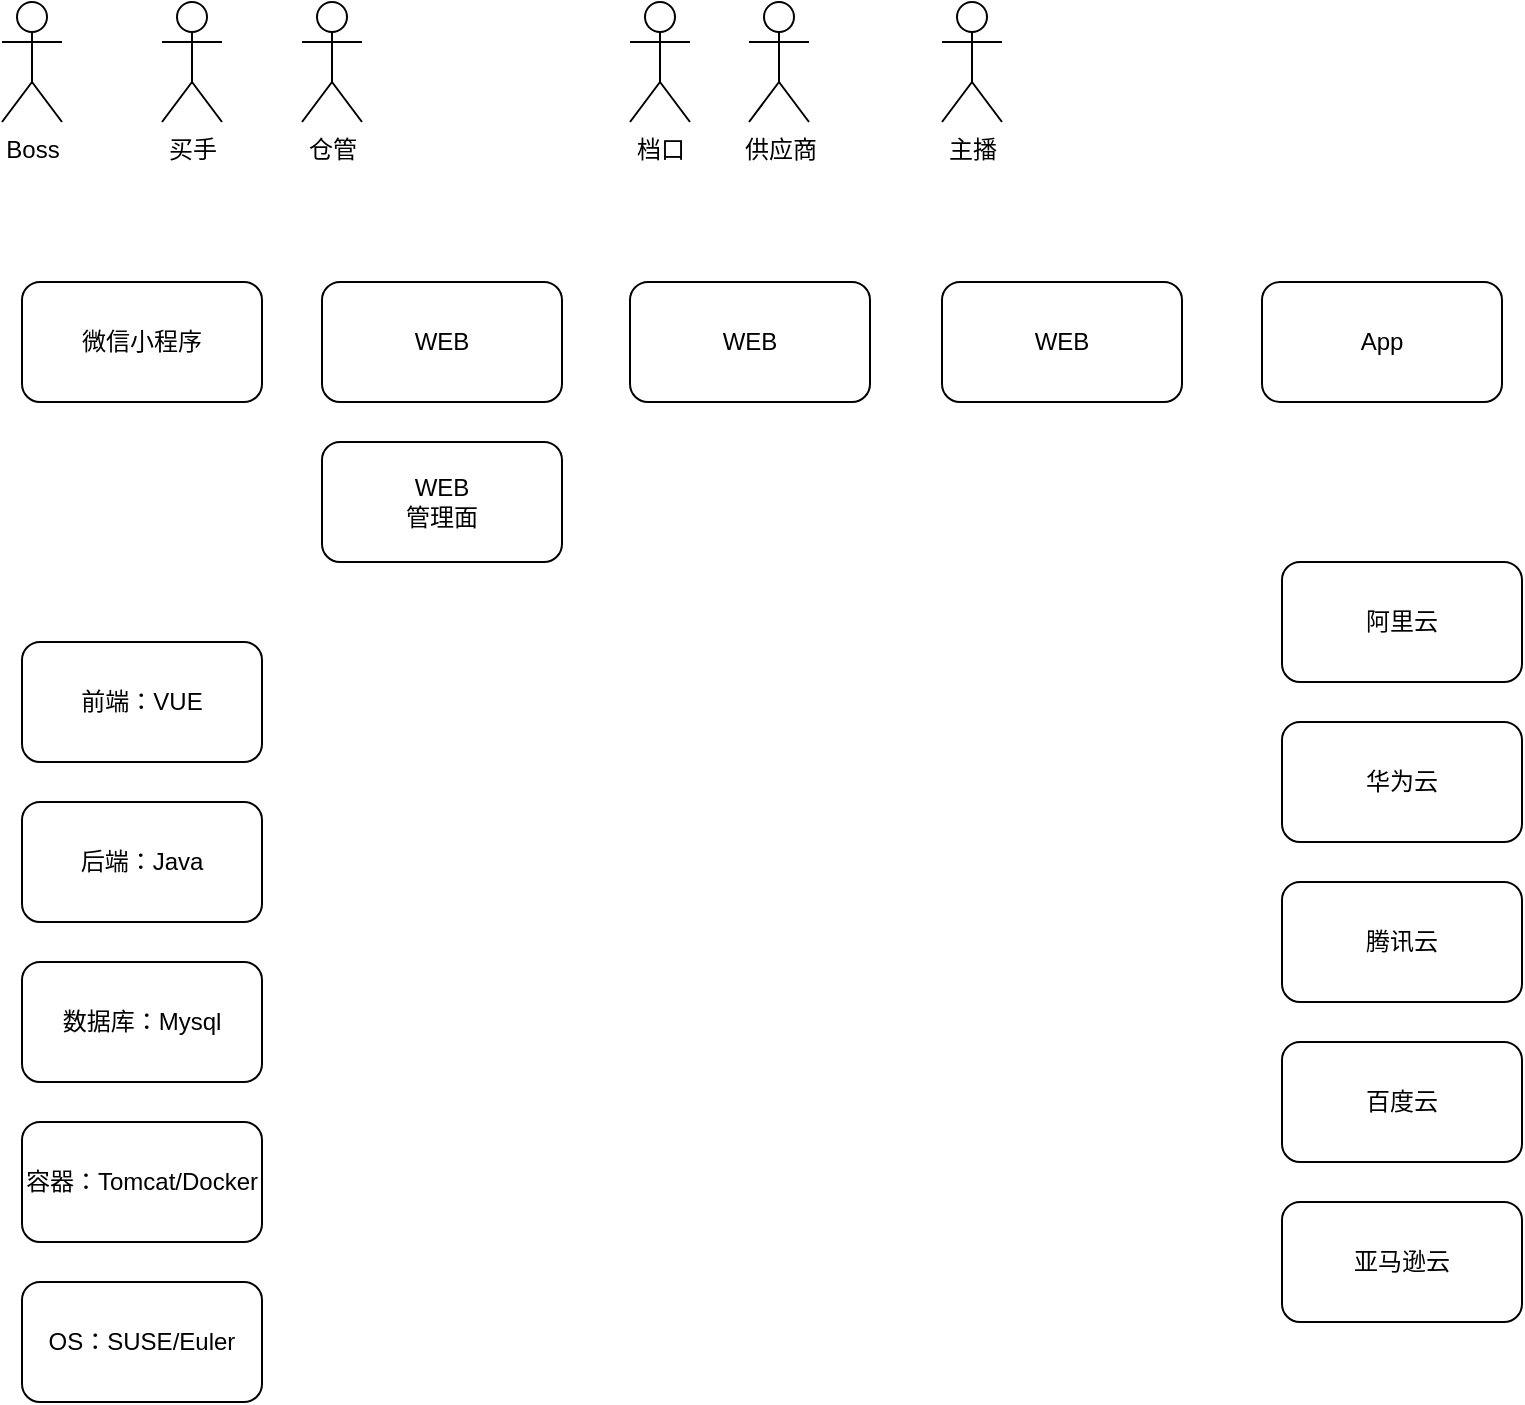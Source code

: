 <mxfile version="28.2.1">
  <diagram name="第 1 页" id="PiuZnUBMIlCAJUj6DZ2k">
    <mxGraphModel dx="1544" dy="886" grid="1" gridSize="10" guides="1" tooltips="1" connect="1" arrows="1" fold="1" page="1" pageScale="1" pageWidth="827" pageHeight="1169" math="0" shadow="0">
      <root>
        <mxCell id="0" />
        <mxCell id="1" parent="0" />
        <mxCell id="vunjSk0Zx1UJAOZizzDy-1" value="Boss" style="shape=umlActor;verticalLabelPosition=bottom;verticalAlign=top;html=1;outlineConnect=0;" parent="1" vertex="1">
          <mxGeometry x="40" y="40" width="30" height="60" as="geometry" />
        </mxCell>
        <mxCell id="vunjSk0Zx1UJAOZizzDy-2" value="微信小程序" style="rounded=1;whiteSpace=wrap;html=1;" parent="1" vertex="1">
          <mxGeometry x="50" y="180" width="120" height="60" as="geometry" />
        </mxCell>
        <mxCell id="vunjSk0Zx1UJAOZizzDy-3" value="WEB" style="rounded=1;whiteSpace=wrap;html=1;" parent="1" vertex="1">
          <mxGeometry x="200" y="180" width="120" height="60" as="geometry" />
        </mxCell>
        <mxCell id="vunjSk0Zx1UJAOZizzDy-4" value="数据库：Mysql" style="rounded=1;whiteSpace=wrap;html=1;" parent="1" vertex="1">
          <mxGeometry x="50" y="520" width="120" height="60" as="geometry" />
        </mxCell>
        <mxCell id="vunjSk0Zx1UJAOZizzDy-5" value="后端：Java" style="rounded=1;whiteSpace=wrap;html=1;" parent="1" vertex="1">
          <mxGeometry x="50" y="440" width="120" height="60" as="geometry" />
        </mxCell>
        <mxCell id="vunjSk0Zx1UJAOZizzDy-6" value="阿里云" style="rounded=1;whiteSpace=wrap;html=1;" parent="1" vertex="1">
          <mxGeometry x="680" y="320" width="120" height="60" as="geometry" />
        </mxCell>
        <mxCell id="vunjSk0Zx1UJAOZizzDy-7" value="华为云" style="rounded=1;whiteSpace=wrap;html=1;" parent="1" vertex="1">
          <mxGeometry x="680" y="400" width="120" height="60" as="geometry" />
        </mxCell>
        <mxCell id="vunjSk0Zx1UJAOZizzDy-8" value="百度云" style="rounded=1;whiteSpace=wrap;html=1;" parent="1" vertex="1">
          <mxGeometry x="680" y="560" width="120" height="60" as="geometry" />
        </mxCell>
        <mxCell id="vunjSk0Zx1UJAOZizzDy-9" value="腾讯云" style="rounded=1;whiteSpace=wrap;html=1;" parent="1" vertex="1">
          <mxGeometry x="680" y="480" width="120" height="60" as="geometry" />
        </mxCell>
        <mxCell id="vunjSk0Zx1UJAOZizzDy-10" value="亚马逊云" style="rounded=1;whiteSpace=wrap;html=1;" parent="1" vertex="1">
          <mxGeometry x="680" y="640" width="120" height="60" as="geometry" />
        </mxCell>
        <mxCell id="vunjSk0Zx1UJAOZizzDy-11" value="前端：VUE" style="rounded=1;whiteSpace=wrap;html=1;" parent="1" vertex="1">
          <mxGeometry x="50" y="360" width="120" height="60" as="geometry" />
        </mxCell>
        <mxCell id="vunjSk0Zx1UJAOZizzDy-14" value="档口" style="shape=umlActor;verticalLabelPosition=bottom;verticalAlign=top;html=1;outlineConnect=0;" parent="1" vertex="1">
          <mxGeometry x="354" y="40" width="30" height="60" as="geometry" />
        </mxCell>
        <mxCell id="vunjSk0Zx1UJAOZizzDy-15" value="主播" style="shape=umlActor;verticalLabelPosition=bottom;verticalAlign=top;html=1;outlineConnect=0;" parent="1" vertex="1">
          <mxGeometry x="510" y="40" width="30" height="60" as="geometry" />
        </mxCell>
        <mxCell id="vunjSk0Zx1UJAOZizzDy-16" value="买手" style="shape=umlActor;verticalLabelPosition=bottom;verticalAlign=top;html=1;outlineConnect=0;" parent="1" vertex="1">
          <mxGeometry x="120" y="40" width="30" height="60" as="geometry" />
        </mxCell>
        <mxCell id="vunjSk0Zx1UJAOZizzDy-17" value="仓管" style="shape=umlActor;verticalLabelPosition=bottom;verticalAlign=top;html=1;outlineConnect=0;" parent="1" vertex="1">
          <mxGeometry x="190" y="40" width="30" height="60" as="geometry" />
        </mxCell>
        <mxCell id="rZI9YYkXj_Vlp5S6ilh_-3" value="供应商" style="shape=umlActor;verticalLabelPosition=bottom;verticalAlign=top;html=1;outlineConnect=0;" vertex="1" parent="1">
          <mxGeometry x="413.5" y="40" width="30" height="60" as="geometry" />
        </mxCell>
        <mxCell id="rZI9YYkXj_Vlp5S6ilh_-4" value="WEB" style="rounded=1;whiteSpace=wrap;html=1;" vertex="1" parent="1">
          <mxGeometry x="354" y="180" width="120" height="60" as="geometry" />
        </mxCell>
        <mxCell id="rZI9YYkXj_Vlp5S6ilh_-5" value="WEB" style="rounded=1;whiteSpace=wrap;html=1;" vertex="1" parent="1">
          <mxGeometry x="510" y="180" width="120" height="60" as="geometry" />
        </mxCell>
        <mxCell id="rZI9YYkXj_Vlp5S6ilh_-6" value="容器：Tomcat/Docker" style="rounded=1;whiteSpace=wrap;html=1;" vertex="1" parent="1">
          <mxGeometry x="50" y="600" width="120" height="60" as="geometry" />
        </mxCell>
        <mxCell id="rZI9YYkXj_Vlp5S6ilh_-7" value="OS：SUSE&lt;span style=&quot;background-color: transparent; color: light-dark(rgb(0, 0, 0), rgb(255, 255, 255));&quot;&gt;/Euler&lt;/span&gt;" style="rounded=1;whiteSpace=wrap;html=1;" vertex="1" parent="1">
          <mxGeometry x="50" y="680" width="120" height="60" as="geometry" />
        </mxCell>
        <mxCell id="rZI9YYkXj_Vlp5S6ilh_-8" value="WEB&lt;div&gt;管理面&lt;/div&gt;" style="rounded=1;whiteSpace=wrap;html=1;" vertex="1" parent="1">
          <mxGeometry x="200" y="260" width="120" height="60" as="geometry" />
        </mxCell>
        <mxCell id="rZI9YYkXj_Vlp5S6ilh_-11" value="App" style="rounded=1;whiteSpace=wrap;html=1;" vertex="1" parent="1">
          <mxGeometry x="670" y="180" width="120" height="60" as="geometry" />
        </mxCell>
      </root>
    </mxGraphModel>
  </diagram>
</mxfile>

